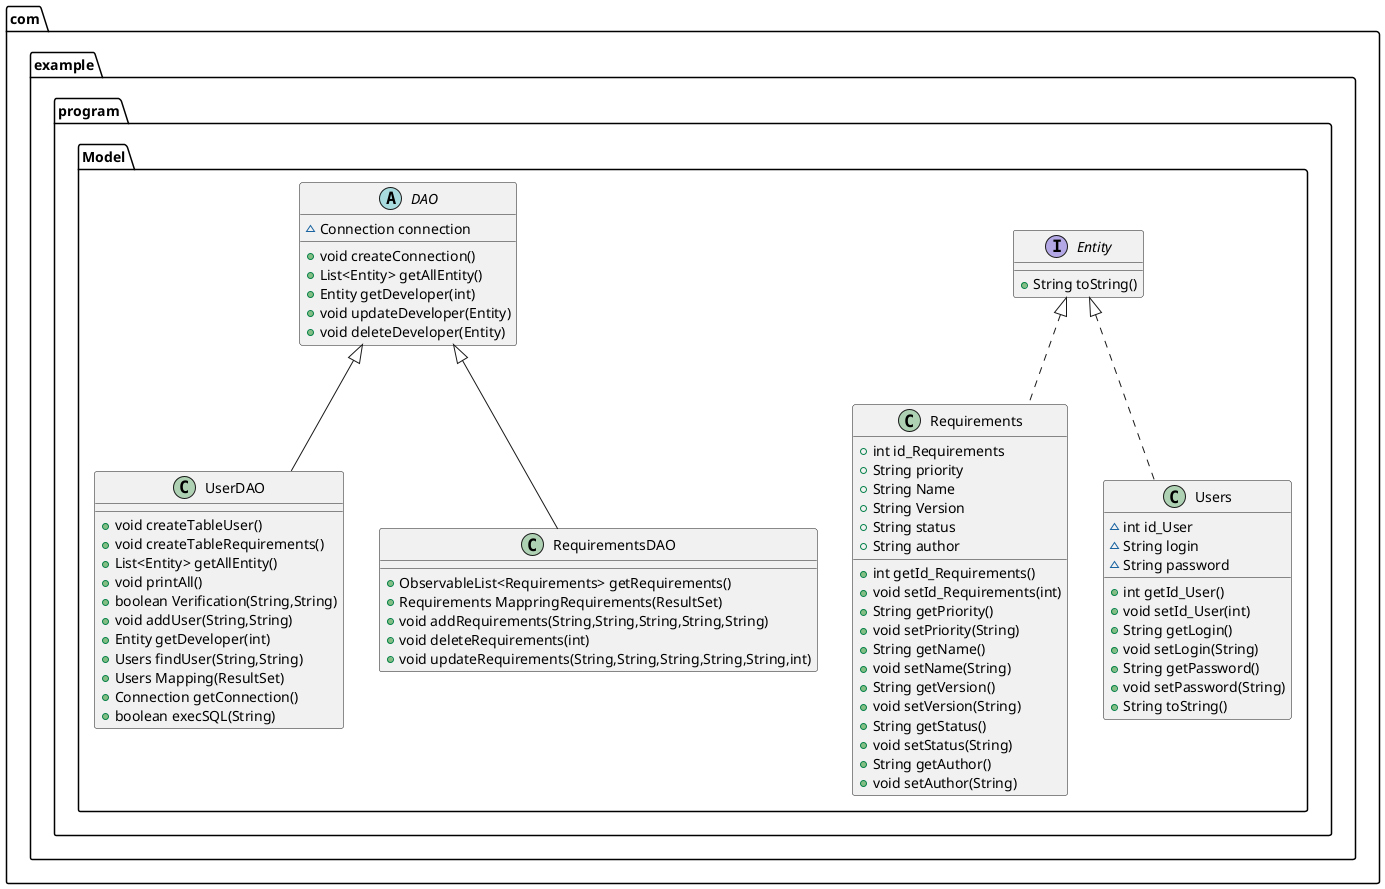 @startuml
class com.example.program.Model.Requirements {
+ int id_Requirements
+ String priority
+ String Name
+ String Version
+ String status
+ String author
+ int getId_Requirements()
+ void setId_Requirements(int)
+ String getPriority()
+ void setPriority(String)
+ String getName()
+ void setName(String)
+ String getVersion()
+ void setVersion(String)
+ String getStatus()
+ void setStatus(String)
+ String getAuthor()
+ void setAuthor(String)
}
class com.example.program.Model.UserDAO {
+ void createTableUser()
+ void createTableRequirements()
+ List<Entity> getAllEntity()
+ void printAll()
+ boolean Verification(String,String)
+ void addUser(String,String)
+ Entity getDeveloper(int)
+ Users findUser(String,String)
+ Users Mapping(ResultSet)
+ Connection getConnection()
+ boolean execSQL(String)
}
class com.example.program.Model.Users {
~ int id_User
~ String login
~ String password
+ int getId_User()
+ void setId_User(int)
+ String getLogin()
+ void setLogin(String)
+ String getPassword()
+ void setPassword(String)
+ String toString()
}
interface com.example.program.Model.Entity {
+ String toString()
}
abstract class com.example.program.Model.DAO {
~ Connection connection
+ void createConnection()
+ List<Entity> getAllEntity()
+ Entity getDeveloper(int)
+ void updateDeveloper(Entity)
+ void deleteDeveloper(Entity)
}
class com.example.program.Model.RequirementsDAO {
+ ObservableList<Requirements> getRequirements()
+ Requirements MappringRequirements(ResultSet)
+ void addRequirements(String,String,String,String,String)
+ void deleteRequirements(int)
+ void updateRequirements(String,String,String,String,String,int)
}


com.example.program.Model.Entity <|.. com.example.program.Model.Requirements
com.example.program.Model.DAO <|-- com.example.program.Model.UserDAO
com.example.program.Model.Entity <|.. com.example.program.Model.Users
com.example.program.Model.DAO <|-- com.example.program.Model.RequirementsDAO
@enduml
